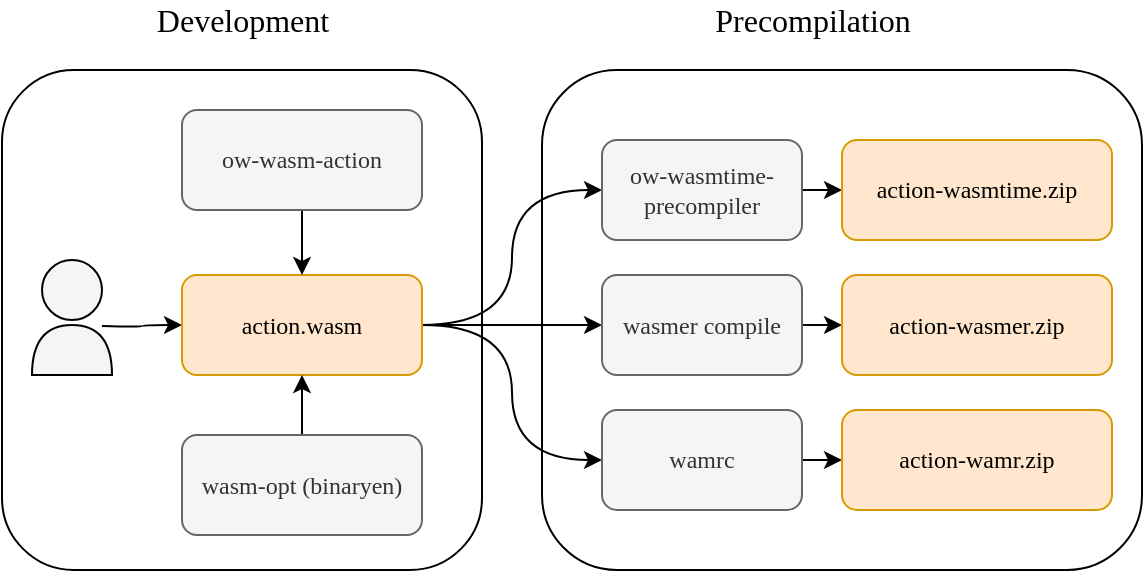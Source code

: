 <mxfile version="14.5.1" type="device"><diagram id="k58uWXT8fB6DtH82Debm" name="Page-1"><mxGraphModel dx="1125" dy="680" grid="1" gridSize="10" guides="1" tooltips="1" connect="1" arrows="1" fold="1" page="1" pageScale="1" pageWidth="850" pageHeight="1100" math="0" shadow="0"><root><mxCell id="0"/><mxCell id="1" parent="0"/><mxCell id="lHJYwBfWhEwhQYGdUttg-32" value="" style="rounded=1;whiteSpace=wrap;html=1;labelBackgroundColor=#F5F5F5;movable=1;resizable=1;rotatable=1;deletable=1;editable=1;connectable=1;" parent="1" vertex="1"><mxGeometry x="20" y="330" width="240" height="250" as="geometry"/></mxCell><mxCell id="lHJYwBfWhEwhQYGdUttg-30" value="" style="rounded=1;whiteSpace=wrap;html=1;labelBackgroundColor=#F5F5F5;movable=1;resizable=1;rotatable=1;deletable=1;editable=1;connectable=1;" parent="1" vertex="1"><mxGeometry x="290" y="330" width="300" height="250" as="geometry"/></mxCell><mxCell id="lHJYwBfWhEwhQYGdUttg-3" value="" style="shape=or;whiteSpace=wrap;html=1;labelBackgroundColor=#F5F5F5;fillColor=#F5F5F5;rotation=-90;" parent="1" vertex="1"><mxGeometry x="42.5" y="450" width="25" height="40" as="geometry"/></mxCell><mxCell id="lHJYwBfWhEwhQYGdUttg-18" style="edgeStyle=orthogonalEdgeStyle;curved=1;orthogonalLoop=1;jettySize=auto;html=1;entryX=0;entryY=0.5;entryDx=0;entryDy=0;" parent="1" source="lHJYwBfWhEwhQYGdUttg-23" target="lHJYwBfWhEwhQYGdUttg-17" edge="1"><mxGeometry relative="1" as="geometry"/></mxCell><mxCell id="lHJYwBfWhEwhQYGdUttg-27" style="edgeStyle=orthogonalEdgeStyle;curved=1;orthogonalLoop=1;jettySize=auto;html=1;endArrow=none;endFill=0;startArrow=classic;startFill=1;" parent="1" source="_7-Mtbjh3HHWFtsDyBfg-2" edge="1"><mxGeometry relative="1" as="geometry"><mxPoint x="70" y="458" as="targetPoint"/></mxGeometry></mxCell><mxCell id="dG5xg2-P1ejifefv4Lvn-2" style="edgeStyle=orthogonalEdgeStyle;orthogonalLoop=1;jettySize=auto;html=1;entryX=0;entryY=0.5;entryDx=0;entryDy=0;curved=1;" parent="1" source="_7-Mtbjh3HHWFtsDyBfg-2" target="lHJYwBfWhEwhQYGdUttg-16" edge="1"><mxGeometry relative="1" as="geometry"/></mxCell><mxCell id="dG5xg2-P1ejifefv4Lvn-3" style="edgeStyle=orthogonalEdgeStyle;curved=1;orthogonalLoop=1;jettySize=auto;html=1;entryX=0;entryY=0.5;entryDx=0;entryDy=0;" parent="1" source="_7-Mtbjh3HHWFtsDyBfg-2" target="lHJYwBfWhEwhQYGdUttg-23" edge="1"><mxGeometry relative="1" as="geometry"/></mxCell><mxCell id="dG5xg2-P1ejifefv4Lvn-4" style="edgeStyle=orthogonalEdgeStyle;curved=1;orthogonalLoop=1;jettySize=auto;html=1;entryX=0;entryY=0.5;entryDx=0;entryDy=0;" parent="1" source="_7-Mtbjh3HHWFtsDyBfg-2" target="lHJYwBfWhEwhQYGdUttg-21" edge="1"><mxGeometry relative="1" as="geometry"/></mxCell><mxCell id="_7-Mtbjh3HHWFtsDyBfg-2" value="&lt;font face=&quot;JetBrains Mono&quot;&gt;action.wasm&lt;/font&gt;" style="rounded=1;whiteSpace=wrap;html=1;fillColor=#ffe6cc;strokeColor=#d79b00;fontSize=12;movable=1;resizable=1;rotatable=1;deletable=1;editable=1;connectable=1;" parent="1" vertex="1"><mxGeometry x="110" y="432.5" width="120" height="50" as="geometry"/></mxCell><mxCell id="lHJYwBfWhEwhQYGdUttg-2" value="" style="ellipse;whiteSpace=wrap;html=1;aspect=fixed;labelBackgroundColor=#F5F5F5;fillColor=#F5F5F5;" parent="1" vertex="1"><mxGeometry x="40" y="425" width="30" height="30" as="geometry"/></mxCell><mxCell id="lHJYwBfWhEwhQYGdUttg-8" style="edgeStyle=orthogonalEdgeStyle;rounded=0;orthogonalLoop=1;jettySize=auto;html=1;exitX=0.5;exitY=1;exitDx=0;exitDy=0;entryX=0.5;entryY=0;entryDx=0;entryDy=0;" parent="1" source="lHJYwBfWhEwhQYGdUttg-5" target="_7-Mtbjh3HHWFtsDyBfg-2" edge="1"><mxGeometry relative="1" as="geometry"/></mxCell><mxCell id="lHJYwBfWhEwhQYGdUttg-5" value="&lt;font face=&quot;JetBrains Mono&quot;&gt;ow-wasm-action&lt;/font&gt;" style="rounded=1;whiteSpace=wrap;html=1;fillColor=#f5f5f5;strokeColor=#666666;fontSize=12;movable=1;resizable=1;rotatable=1;deletable=1;editable=1;connectable=1;fontColor=#333333;" parent="1" vertex="1"><mxGeometry x="110" y="350" width="120" height="50" as="geometry"/></mxCell><mxCell id="lHJYwBfWhEwhQYGdUttg-12" style="edgeStyle=orthogonalEdgeStyle;curved=1;orthogonalLoop=1;jettySize=auto;html=1;entryX=0.5;entryY=1;entryDx=0;entryDy=0;" parent="1" source="lHJYwBfWhEwhQYGdUttg-11" target="_7-Mtbjh3HHWFtsDyBfg-2" edge="1"><mxGeometry relative="1" as="geometry"/></mxCell><mxCell id="lHJYwBfWhEwhQYGdUttg-11" value="&lt;font face=&quot;JetBrains Mono&quot;&gt;wasm-opt (&lt;/font&gt;&lt;span style=&quot;font-family: &amp;#34;jetbrains mono&amp;#34;&quot;&gt;binaryen)&lt;/span&gt;" style="rounded=1;whiteSpace=wrap;html=1;fillColor=#f5f5f5;strokeColor=#666666;fontSize=12;movable=1;resizable=1;rotatable=1;deletable=1;editable=1;connectable=1;fontColor=#333333;" parent="1" vertex="1"><mxGeometry x="110" y="512.5" width="120" height="50" as="geometry"/></mxCell><mxCell id="dG5xg2-P1ejifefv4Lvn-6" style="edgeStyle=orthogonalEdgeStyle;curved=1;orthogonalLoop=1;jettySize=auto;html=1;entryX=0;entryY=0.5;entryDx=0;entryDy=0;" parent="1" source="lHJYwBfWhEwhQYGdUttg-16" target="dG5xg2-P1ejifefv4Lvn-5" edge="1"><mxGeometry relative="1" as="geometry"/></mxCell><mxCell id="lHJYwBfWhEwhQYGdUttg-16" value="&lt;font face=&quot;JetBrains Mono&quot;&gt;ow-wasmtime-precompiler&lt;/font&gt;" style="rounded=1;whiteSpace=wrap;html=1;fillColor=#f5f5f5;strokeColor=#666666;fontSize=12;movable=1;resizable=1;rotatable=1;deletable=1;editable=1;connectable=1;fontColor=#333333;" parent="1" vertex="1"><mxGeometry x="320" y="365" width="100" height="50" as="geometry"/></mxCell><mxCell id="lHJYwBfWhEwhQYGdUttg-17" value="&lt;font face=&quot;JetBrains Mono&quot;&gt;action-wasmer.zip&lt;/font&gt;" style="rounded=1;whiteSpace=wrap;html=1;fillColor=#ffe6cc;strokeColor=#d79b00;fontSize=12;movable=1;resizable=1;rotatable=1;deletable=1;editable=1;connectable=1;" parent="1" vertex="1"><mxGeometry x="440" y="432.5" width="135" height="50" as="geometry"/></mxCell><mxCell id="dG5xg2-P1ejifefv4Lvn-8" style="edgeStyle=orthogonalEdgeStyle;curved=1;orthogonalLoop=1;jettySize=auto;html=1;entryX=0;entryY=0.5;entryDx=0;entryDy=0;" parent="1" source="lHJYwBfWhEwhQYGdUttg-21" target="dG5xg2-P1ejifefv4Lvn-7" edge="1"><mxGeometry relative="1" as="geometry"/></mxCell><mxCell id="lHJYwBfWhEwhQYGdUttg-21" value="&lt;font face=&quot;JetBrains Mono&quot;&gt;wamrc&lt;/font&gt;" style="rounded=1;whiteSpace=wrap;html=1;fillColor=#f5f5f5;strokeColor=#666666;fontSize=12;movable=1;resizable=1;rotatable=1;deletable=1;editable=1;connectable=1;fontColor=#333333;" parent="1" vertex="1"><mxGeometry x="320" y="500" width="100" height="50" as="geometry"/></mxCell><mxCell id="lHJYwBfWhEwhQYGdUttg-31" value="Precompilation" style="text;html=1;align=center;verticalAlign=middle;resizable=1;points=[];autosize=1;fontFamily=linux biolinum o;fontSize=16;movable=1;rotatable=1;deletable=1;editable=1;connectable=1;" parent="1" vertex="1"><mxGeometry x="365" y="295" width="120" height="20" as="geometry"/></mxCell><mxCell id="lHJYwBfWhEwhQYGdUttg-33" value="Development" style="text;html=1;align=center;verticalAlign=middle;resizable=0;points=[];autosize=1;fontFamily=linux biolinum o;fontSize=16;" parent="1" vertex="1"><mxGeometry x="90" y="295" width="100" height="20" as="geometry"/></mxCell><mxCell id="lHJYwBfWhEwhQYGdUttg-23" value="&lt;font face=&quot;JetBrains Mono&quot;&gt;wasmer compile&lt;/font&gt;" style="rounded=1;whiteSpace=wrap;html=1;fillColor=#f5f5f5;strokeColor=#666666;fontSize=12;movable=1;resizable=1;rotatable=1;deletable=1;editable=1;connectable=1;fontColor=#333333;" parent="1" vertex="1"><mxGeometry x="320" y="432.5" width="100" height="50" as="geometry"/></mxCell><mxCell id="dG5xg2-P1ejifefv4Lvn-5" value="&lt;font face=&quot;JetBrains Mono&quot;&gt;action-wasmtime.zip&lt;/font&gt;" style="rounded=1;whiteSpace=wrap;html=1;fillColor=#ffe6cc;strokeColor=#d79b00;fontSize=12;movable=1;resizable=1;rotatable=1;deletable=1;editable=1;connectable=1;" parent="1" vertex="1"><mxGeometry x="440" y="365" width="135" height="50" as="geometry"/></mxCell><mxCell id="dG5xg2-P1ejifefv4Lvn-7" value="&lt;font face=&quot;JetBrains Mono&quot;&gt;action-wamr.zip&lt;/font&gt;" style="rounded=1;whiteSpace=wrap;html=1;fillColor=#ffe6cc;strokeColor=#d79b00;fontSize=12;movable=1;resizable=1;rotatable=1;deletable=1;editable=1;connectable=1;" parent="1" vertex="1"><mxGeometry x="440" y="500" width="135" height="50" as="geometry"/></mxCell></root></mxGraphModel></diagram></mxfile>